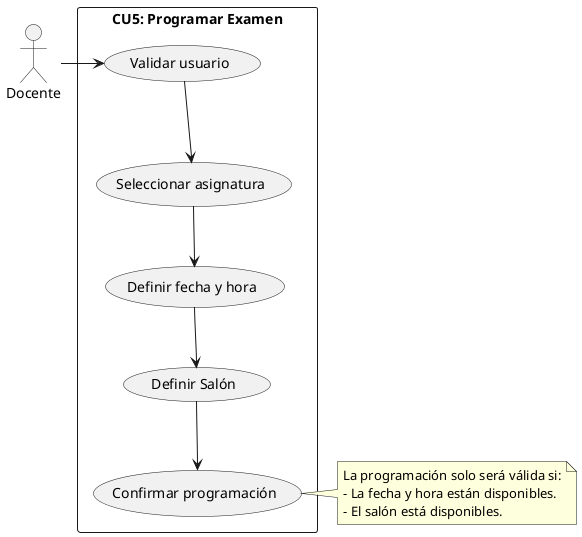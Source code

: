 @startuml CU5
actor Docente

rectangle "CU5: Programar Examen" {
    usecase UC_ValidarCredenciales as "Validar usuario"
    usecase UC_SeleccionarAsignatura as "Seleccionar asignatura"
    usecase UC_DefinirFechaHora as "Definir fecha y hora"
    usecase UC_DefinirSalon as "Definir Salón"
    usecase UC_ConfirmarProgramacion as "Confirmar programación"
}

Docente -> UC_ValidarCredenciales
UC_ValidarCredenciales --> UC_SeleccionarAsignatura
UC_SeleccionarAsignatura --> UC_DefinirFechaHora
UC_DefinirFechaHora --> UC_DefinirSalon
UC_DefinirSalon --> UC_ConfirmarProgramacion

note right of UC_ConfirmarProgramacion
La programación solo será válida si:
- La fecha y hora están disponibles.
- El salón está disponibles.
end note

@enduml
